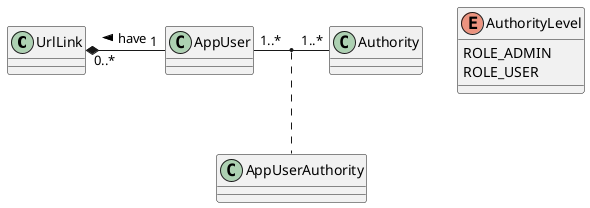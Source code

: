 @startuml

class UrlLink
class AppUser
class Authority

UrlLink "0..*" *- "   1" AppUser: < have
AppUser "1..*" - "1..*" Authority
(AppUser, Authority) .. AppUserAuthority

class UrlLink {
}

class AppUser {
}

enum AuthorityLevel {
ROLE_ADMIN
ROLE_USER
}

@enduml
